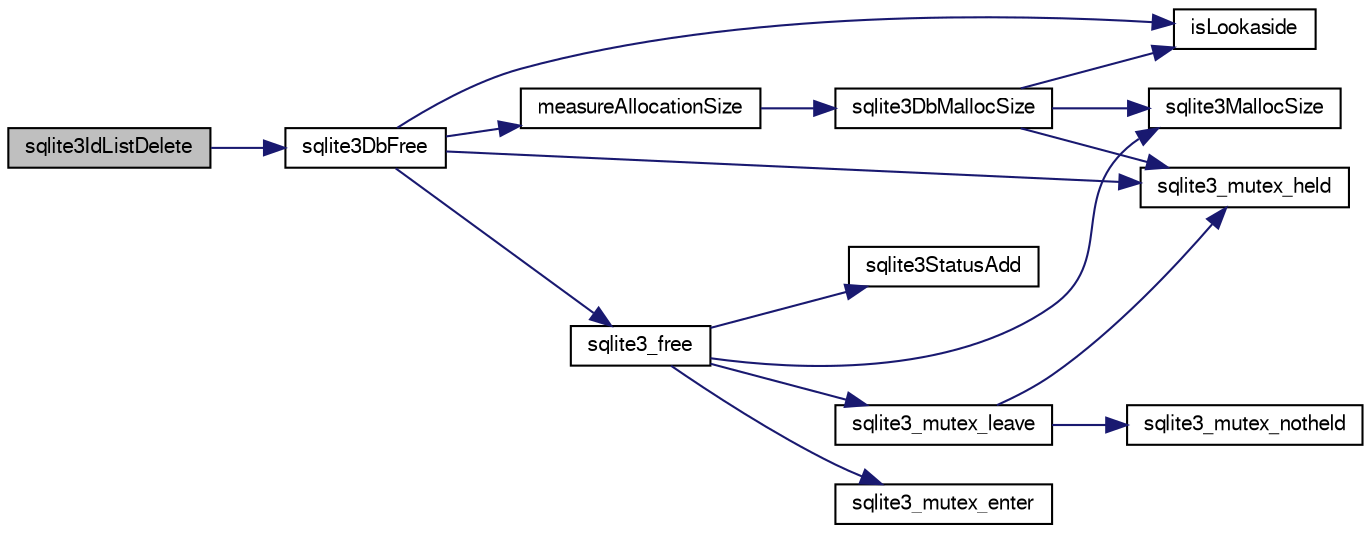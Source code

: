 digraph "sqlite3IdListDelete"
{
  edge [fontname="FreeSans",fontsize="10",labelfontname="FreeSans",labelfontsize="10"];
  node [fontname="FreeSans",fontsize="10",shape=record];
  rankdir="LR";
  Node564115 [label="sqlite3IdListDelete",height=0.2,width=0.4,color="black", fillcolor="grey75", style="filled", fontcolor="black"];
  Node564115 -> Node564116 [color="midnightblue",fontsize="10",style="solid",fontname="FreeSans"];
  Node564116 [label="sqlite3DbFree",height=0.2,width=0.4,color="black", fillcolor="white", style="filled",URL="$sqlite3_8c.html#ac70ab821a6607b4a1b909582dc37a069"];
  Node564116 -> Node564117 [color="midnightblue",fontsize="10",style="solid",fontname="FreeSans"];
  Node564117 [label="sqlite3_mutex_held",height=0.2,width=0.4,color="black", fillcolor="white", style="filled",URL="$sqlite3_8c.html#acf77da68932b6bc163c5e68547ecc3e7"];
  Node564116 -> Node564118 [color="midnightblue",fontsize="10",style="solid",fontname="FreeSans"];
  Node564118 [label="measureAllocationSize",height=0.2,width=0.4,color="black", fillcolor="white", style="filled",URL="$sqlite3_8c.html#a45731e644a22fdb756e2b6337224217a"];
  Node564118 -> Node564119 [color="midnightblue",fontsize="10",style="solid",fontname="FreeSans"];
  Node564119 [label="sqlite3DbMallocSize",height=0.2,width=0.4,color="black", fillcolor="white", style="filled",URL="$sqlite3_8c.html#aa397e5a8a03495203a0767abf0a71f86"];
  Node564119 -> Node564120 [color="midnightblue",fontsize="10",style="solid",fontname="FreeSans"];
  Node564120 [label="sqlite3MallocSize",height=0.2,width=0.4,color="black", fillcolor="white", style="filled",URL="$sqlite3_8c.html#acf5d2a5f35270bafb050bd2def576955"];
  Node564119 -> Node564117 [color="midnightblue",fontsize="10",style="solid",fontname="FreeSans"];
  Node564119 -> Node564121 [color="midnightblue",fontsize="10",style="solid",fontname="FreeSans"];
  Node564121 [label="isLookaside",height=0.2,width=0.4,color="black", fillcolor="white", style="filled",URL="$sqlite3_8c.html#a770fa05ff9717b75e16f4d968a77b897"];
  Node564116 -> Node564121 [color="midnightblue",fontsize="10",style="solid",fontname="FreeSans"];
  Node564116 -> Node564122 [color="midnightblue",fontsize="10",style="solid",fontname="FreeSans"];
  Node564122 [label="sqlite3_free",height=0.2,width=0.4,color="black", fillcolor="white", style="filled",URL="$sqlite3_8c.html#a6552349e36a8a691af5487999ab09519"];
  Node564122 -> Node564123 [color="midnightblue",fontsize="10",style="solid",fontname="FreeSans"];
  Node564123 [label="sqlite3_mutex_enter",height=0.2,width=0.4,color="black", fillcolor="white", style="filled",URL="$sqlite3_8c.html#a1c12cde690bd89f104de5cbad12a6bf5"];
  Node564122 -> Node564124 [color="midnightblue",fontsize="10",style="solid",fontname="FreeSans"];
  Node564124 [label="sqlite3StatusAdd",height=0.2,width=0.4,color="black", fillcolor="white", style="filled",URL="$sqlite3_8c.html#afa029f93586aeab4cc85360905dae9cd"];
  Node564122 -> Node564120 [color="midnightblue",fontsize="10",style="solid",fontname="FreeSans"];
  Node564122 -> Node564125 [color="midnightblue",fontsize="10",style="solid",fontname="FreeSans"];
  Node564125 [label="sqlite3_mutex_leave",height=0.2,width=0.4,color="black", fillcolor="white", style="filled",URL="$sqlite3_8c.html#a5838d235601dbd3c1fa993555c6bcc93"];
  Node564125 -> Node564117 [color="midnightblue",fontsize="10",style="solid",fontname="FreeSans"];
  Node564125 -> Node564126 [color="midnightblue",fontsize="10",style="solid",fontname="FreeSans"];
  Node564126 [label="sqlite3_mutex_notheld",height=0.2,width=0.4,color="black", fillcolor="white", style="filled",URL="$sqlite3_8c.html#a83967c837c1c000d3b5adcfaa688f5dc"];
}
